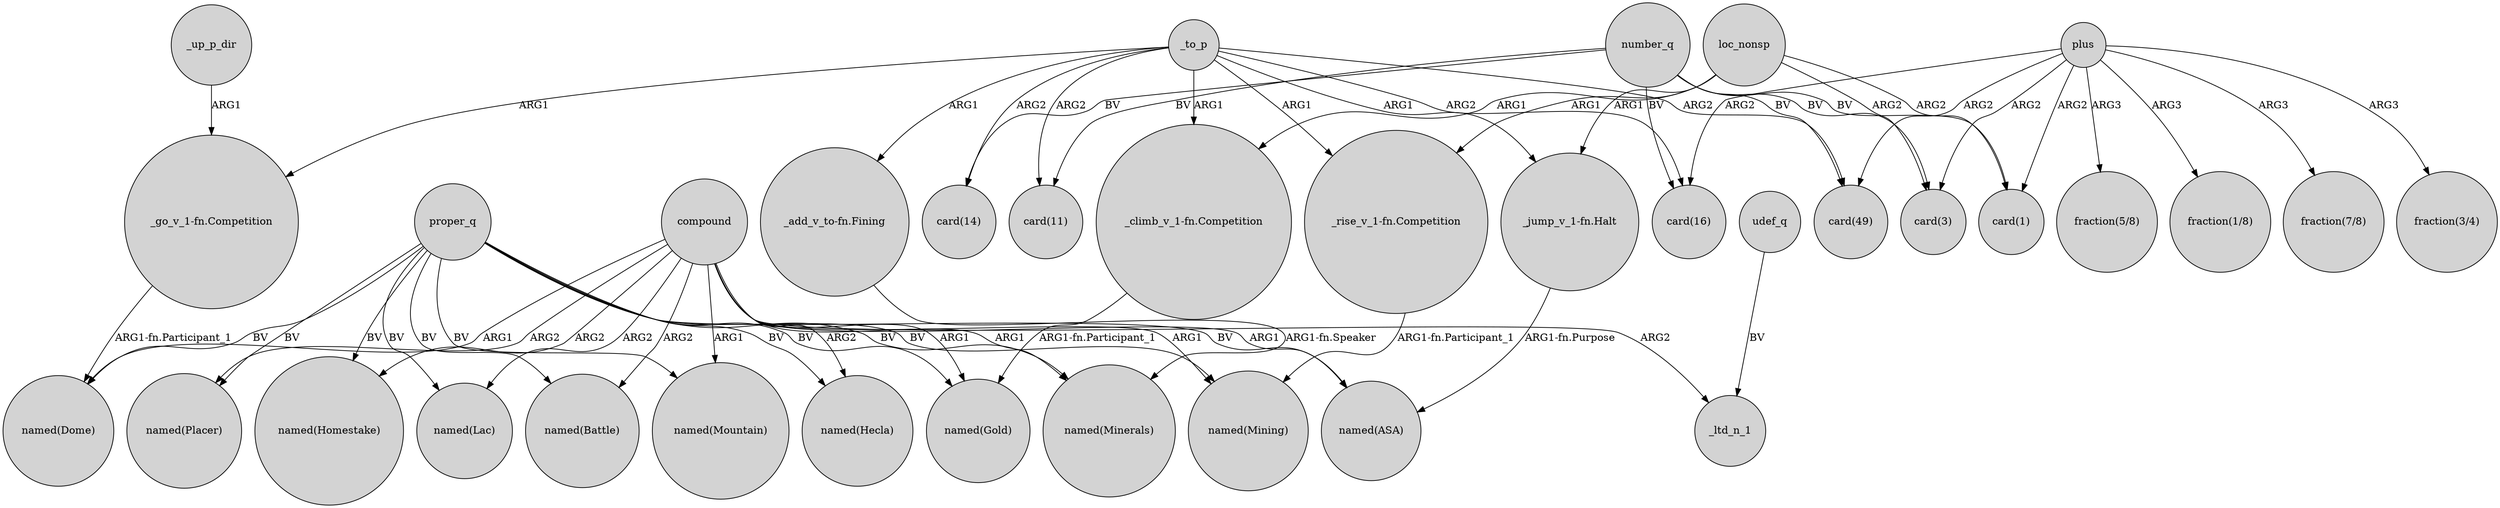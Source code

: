 digraph {
	node [shape=circle style=filled]
	compound -> "named(Mountain)" [label=ARG1]
	_to_p -> "_climb_v_1-fn.Competition" [label=ARG1]
	proper_q -> "named(Minerals)" [label=BV]
	loc_nonsp -> "_rise_v_1-fn.Competition" [label=ARG1]
	proper_q -> "named(Dome)" [label=BV]
	number_q -> "card(1)" [label=BV]
	"_add_v_to-fn.Fining" -> "named(Minerals)" [label="ARG1-fn.Speaker"]
	plus -> "fraction(5/8)" [label=ARG3]
	proper_q -> "named(Placer)" [label=BV]
	"_climb_v_1-fn.Competition" -> "named(Gold)" [label="ARG1-fn.Participant_1"]
	plus -> "fraction(1/8)" [label=ARG3]
	loc_nonsp -> "_climb_v_1-fn.Competition" [label=ARG1]
	_to_p -> "card(16)" [label=ARG2]
	loc_nonsp -> "_jump_v_1-fn.Halt" [label=ARG1]
	number_q -> "card(14)" [label=BV]
	compound -> "named(Dome)" [label=ARG1]
	compound -> "named(Mining)" [label=ARG1]
	plus -> "card(49)" [label=ARG2]
	loc_nonsp -> "card(1)" [label=ARG2]
	"_jump_v_1-fn.Halt" -> "named(ASA)" [label="ARG1-fn.Purpose"]
	plus -> "card(1)" [label=ARG2]
	_up_p_dir -> "_go_v_1-fn.Competition" [label=ARG1]
	proper_q -> "named(Mountain)" [label=BV]
	_to_p -> "card(11)" [label=ARG2]
	"_rise_v_1-fn.Competition" -> "named(Mining)" [label="ARG1-fn.Participant_1"]
	_to_p -> "_rise_v_1-fn.Competition" [label=ARG1]
	proper_q -> "named(Homestake)" [label=BV]
	loc_nonsp -> "card(3)" [label=ARG2]
	compound -> "named(Minerals)" [label=ARG1]
	proper_q -> "named(ASA)" [label=BV]
	compound -> "named(ASA)" [label=ARG1]
	proper_q -> "named(Hecla)" [label=BV]
	plus -> "fraction(7/8)" [label=ARG3]
	compound -> "named(Lac)" [label=ARG2]
	proper_q -> "named(Gold)" [label=BV]
	proper_q -> "named(Mining)" [label=BV]
	proper_q -> "named(Battle)" [label=BV]
	plus -> "card(3)" [label=ARG2]
	compound -> "named(Homestake)" [label=ARG2]
	compound -> "named(Hecla)" [label=ARG2]
	_to_p -> "_add_v_to-fn.Fining" [label=ARG1]
	_to_p -> "_go_v_1-fn.Competition" [label=ARG1]
	proper_q -> "named(Lac)" [label=BV]
	compound -> _ltd_n_1 [label=ARG2]
	"_go_v_1-fn.Competition" -> "named(Dome)" [label="ARG1-fn.Participant_1"]
	plus -> "card(16)" [label=ARG2]
	compound -> "named(Battle)" [label=ARG2]
	plus -> "fraction(3/4)" [label=ARG3]
	udef_q -> _ltd_n_1 [label=BV]
	compound -> "named(Placer)" [label=ARG2]
	compound -> "named(Gold)" [label=ARG1]
	_to_p -> "card(49)" [label=ARG2]
	number_q -> "card(16)" [label=BV]
	number_q -> "card(49)" [label=BV]
	number_q -> "card(11)" [label=BV]
	_to_p -> "card(14)" [label=ARG2]
	number_q -> "card(3)" [label=BV]
	_to_p -> "_jump_v_1-fn.Halt" [label=ARG1]
}
